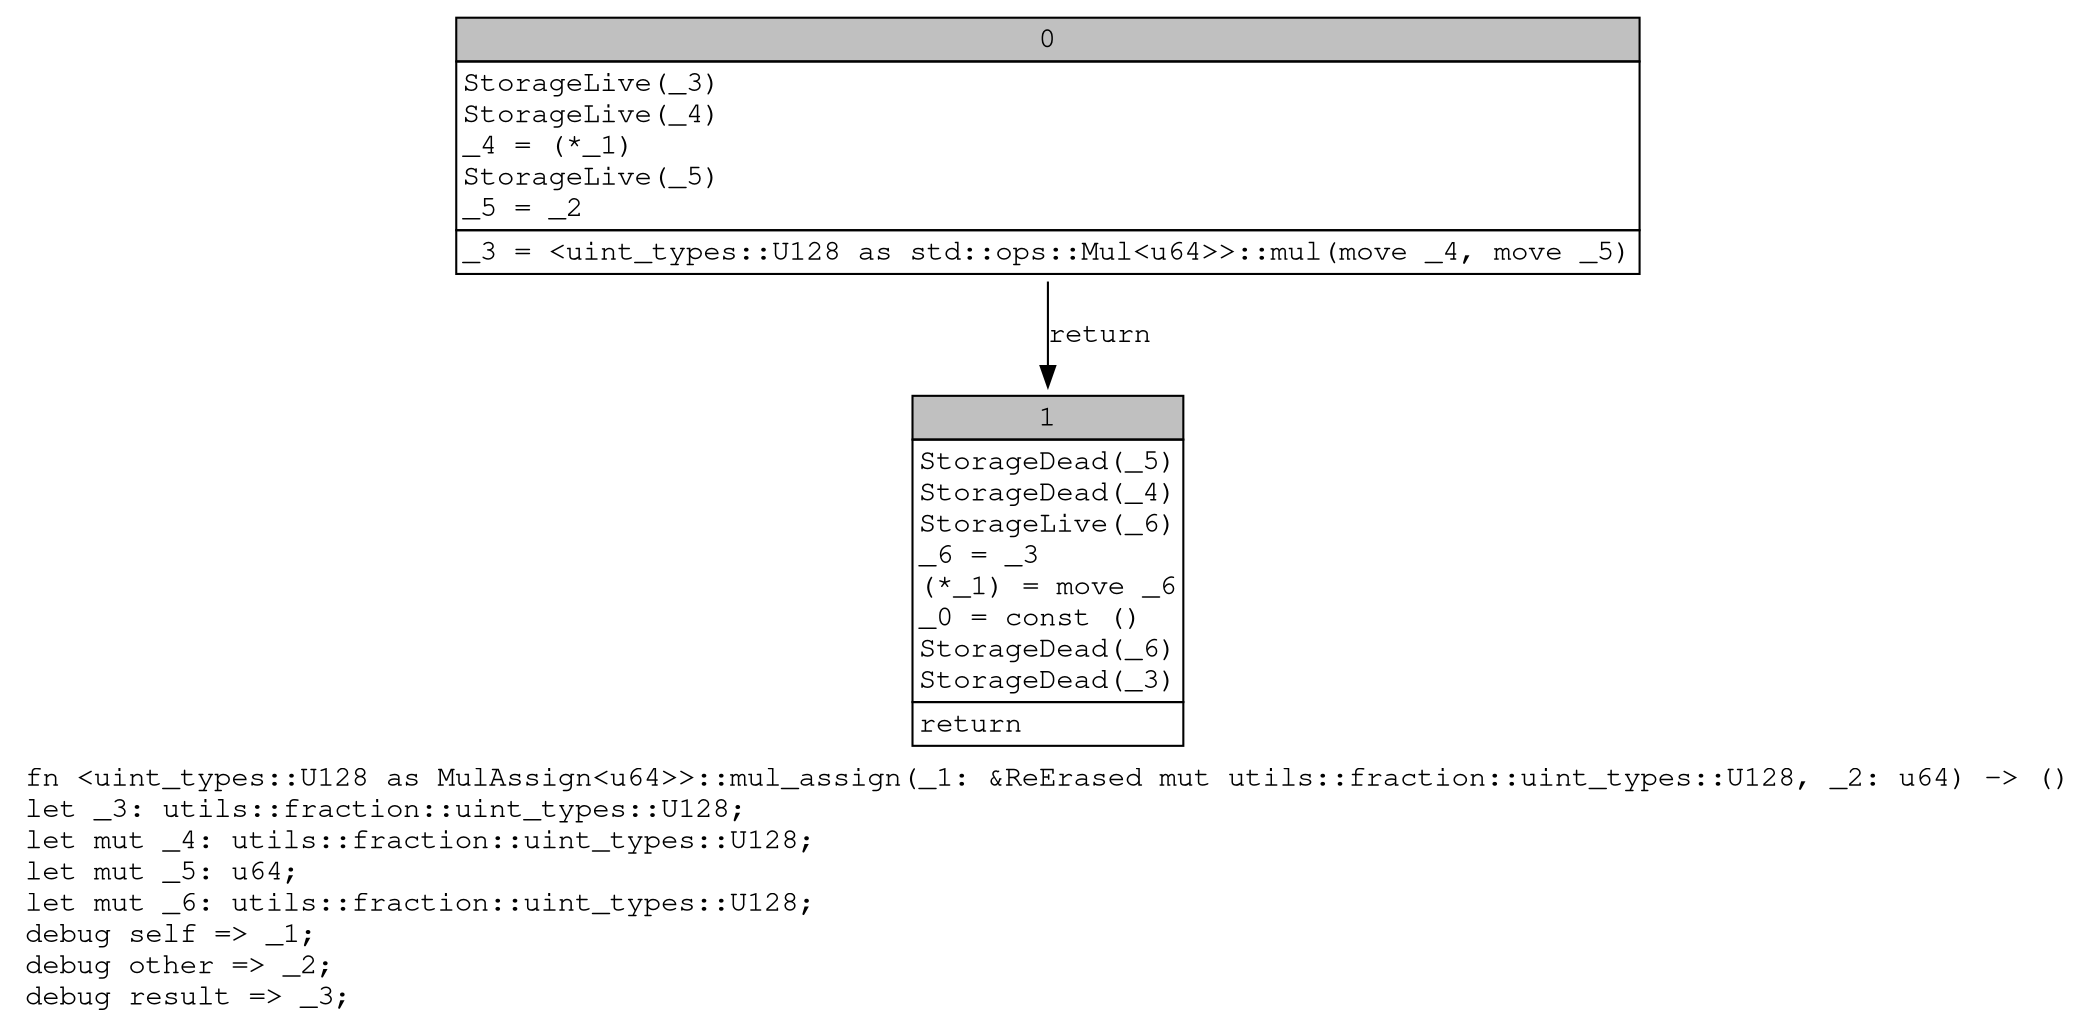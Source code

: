 digraph Mir_0_12257 {
    graph [fontname="Courier, monospace"];
    node [fontname="Courier, monospace"];
    edge [fontname="Courier, monospace"];
    label=<fn &lt;uint_types::U128 as MulAssign&lt;u64&gt;&gt;::mul_assign(_1: &amp;ReErased mut utils::fraction::uint_types::U128, _2: u64) -&gt; ()<br align="left"/>let _3: utils::fraction::uint_types::U128;<br align="left"/>let mut _4: utils::fraction::uint_types::U128;<br align="left"/>let mut _5: u64;<br align="left"/>let mut _6: utils::fraction::uint_types::U128;<br align="left"/>debug self =&gt; _1;<br align="left"/>debug other =&gt; _2;<br align="left"/>debug result =&gt; _3;<br align="left"/>>;
    bb0__0_12257 [shape="none", label=<<table border="0" cellborder="1" cellspacing="0"><tr><td bgcolor="gray" align="center" colspan="1">0</td></tr><tr><td align="left" balign="left">StorageLive(_3)<br/>StorageLive(_4)<br/>_4 = (*_1)<br/>StorageLive(_5)<br/>_5 = _2<br/></td></tr><tr><td align="left">_3 = &lt;uint_types::U128 as std::ops::Mul&lt;u64&gt;&gt;::mul(move _4, move _5)</td></tr></table>>];
    bb1__0_12257 [shape="none", label=<<table border="0" cellborder="1" cellspacing="0"><tr><td bgcolor="gray" align="center" colspan="1">1</td></tr><tr><td align="left" balign="left">StorageDead(_5)<br/>StorageDead(_4)<br/>StorageLive(_6)<br/>_6 = _3<br/>(*_1) = move _6<br/>_0 = const ()<br/>StorageDead(_6)<br/>StorageDead(_3)<br/></td></tr><tr><td align="left">return</td></tr></table>>];
    bb0__0_12257 -> bb1__0_12257 [label="return"];
}

